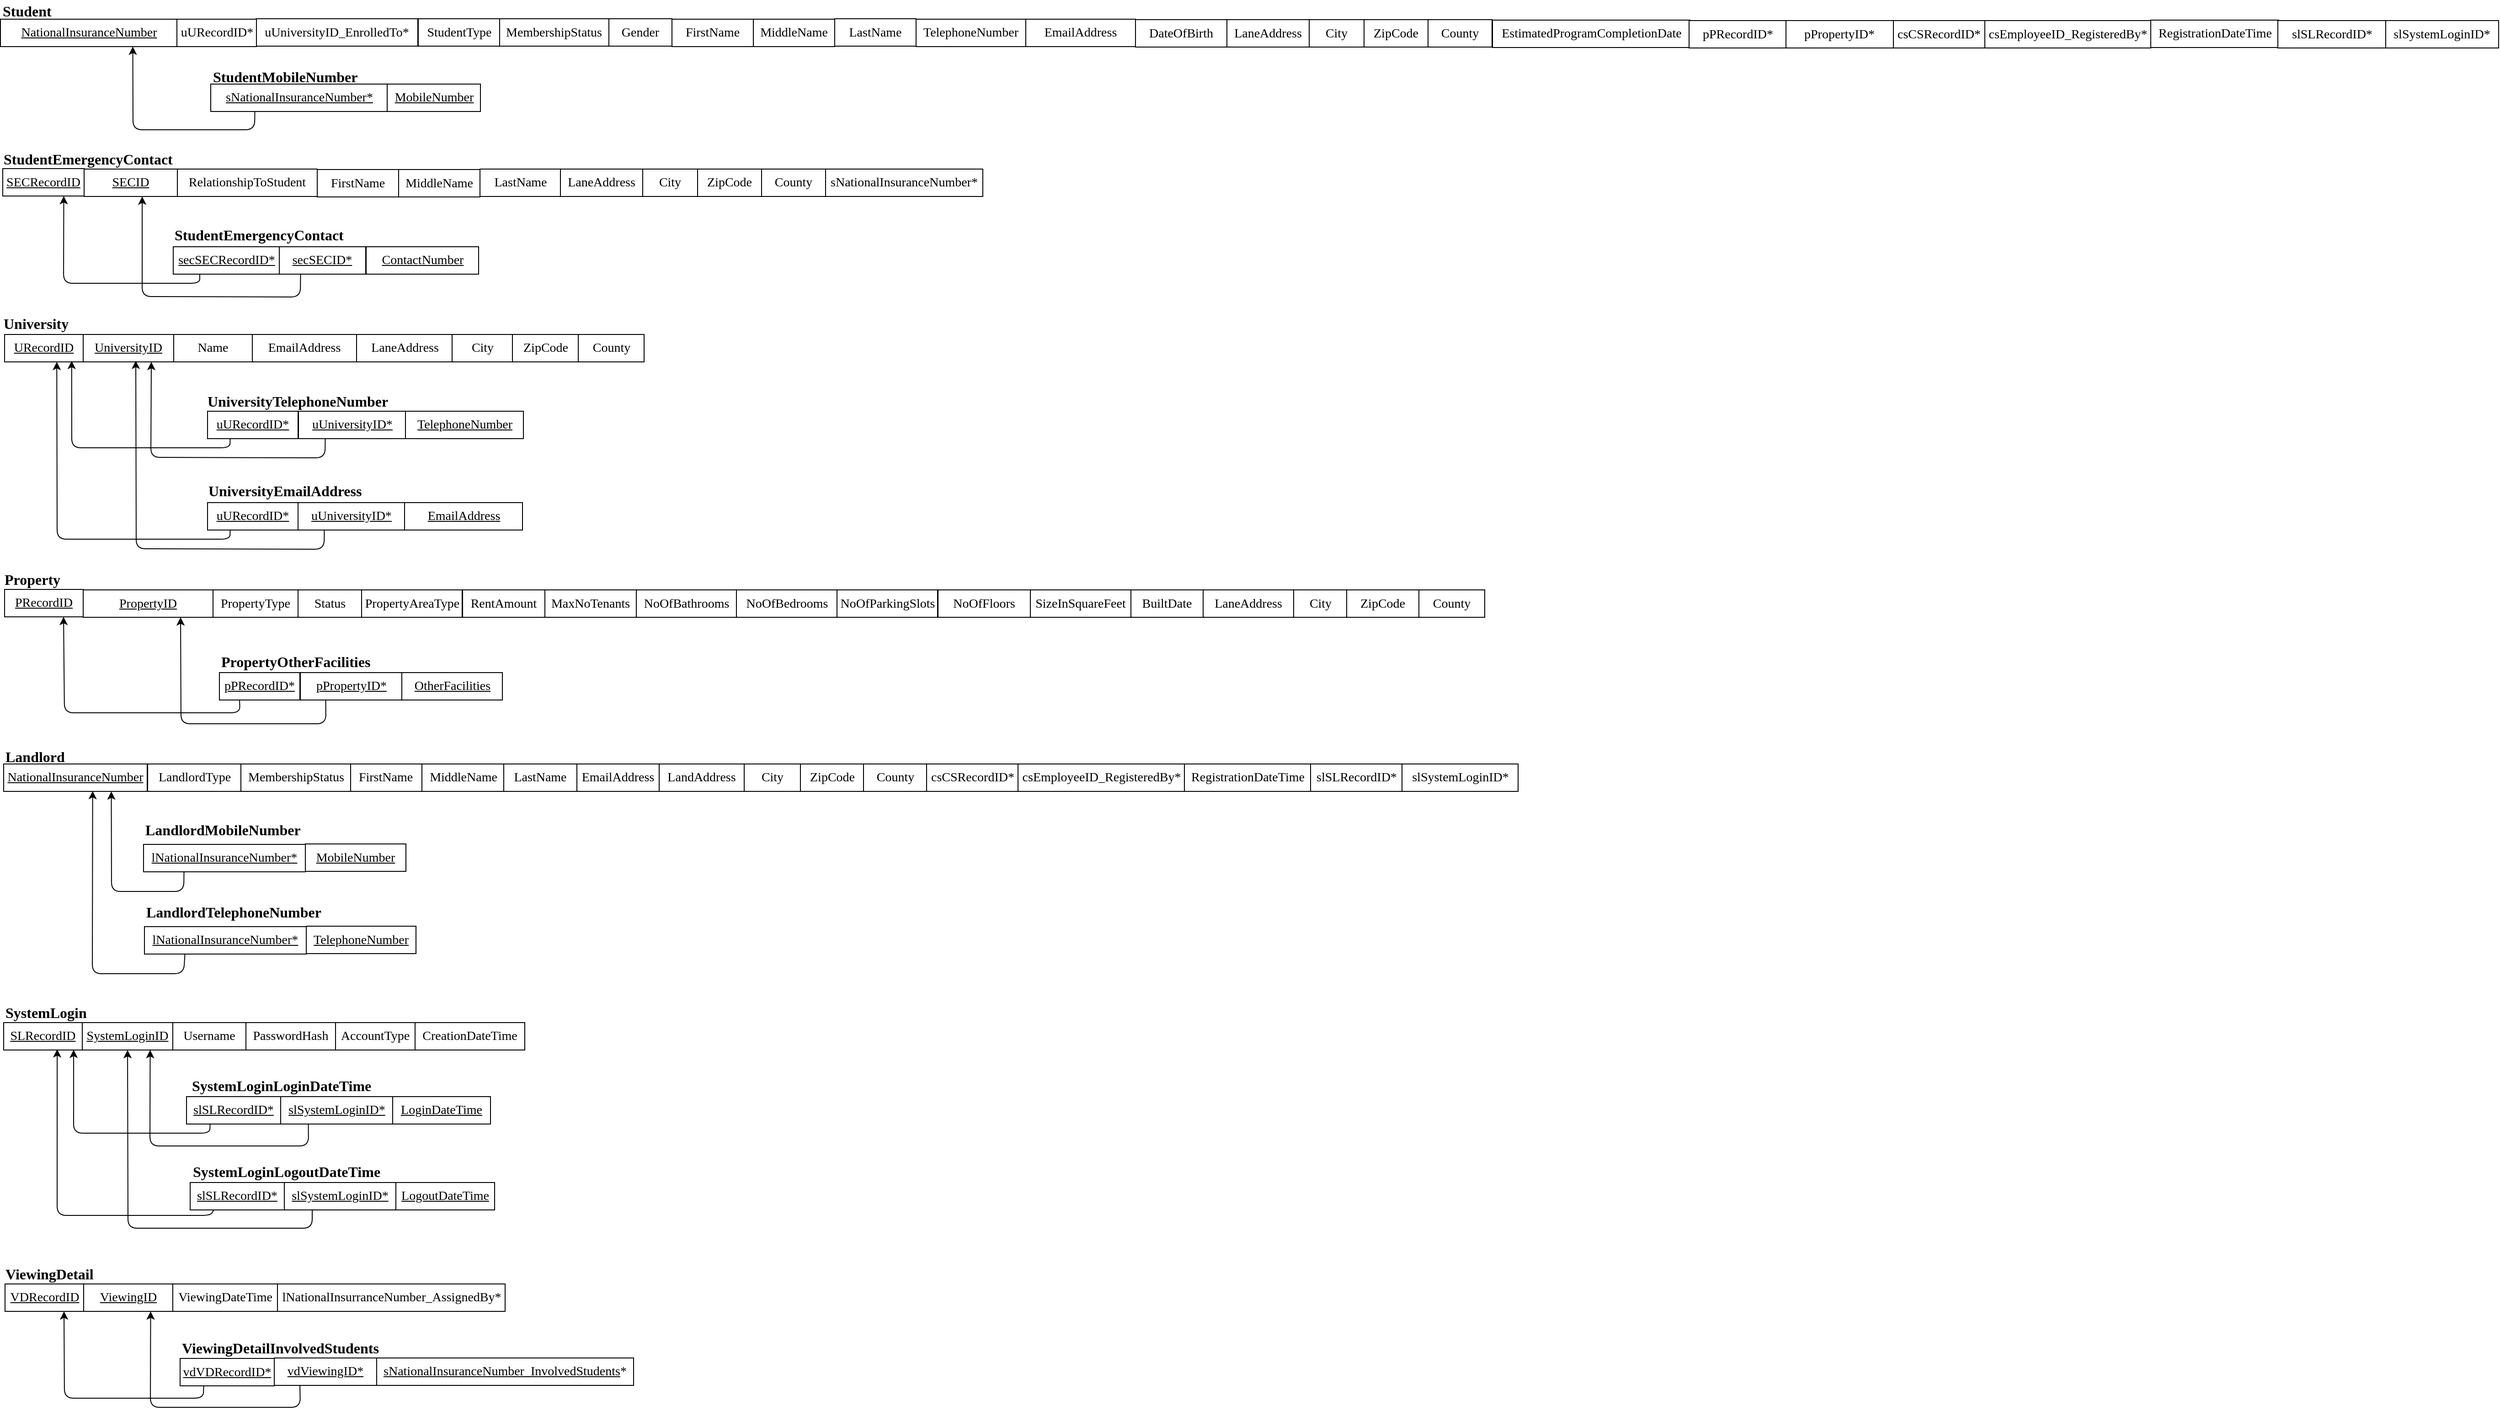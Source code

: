 <mxfile version="12.2.2" type="device" pages="1"><diagram id="bx-ZTYG9bVRK6xC262lA" name="Page-1"><mxGraphModel dx="1223" dy="2309" grid="1" gridSize="10" guides="1" tooltips="1" connect="1" arrows="1" fold="1" page="1" pageScale="1" pageWidth="2800" pageHeight="1600" math="0" shadow="0"><root><mxCell id="0"/><mxCell id="1" parent="0"/><mxCell id="ftZmQ4Zz91NYDN06urUf-1" value="&lt;font style=&quot;font-size: 16px&quot; face=&quot;Times New Roman&quot;&gt;Student&lt;/font&gt;" style="text;html=1;resizable=0;points=[];autosize=1;align=left;verticalAlign=top;spacingTop=-4;fontSize=16;fontStyle=1" parent="1" vertex="1"><mxGeometry x="2831.5" y="28" width="60" height="20" as="geometry"/></mxCell><mxCell id="ftZmQ4Zz91NYDN06urUf-2" value="&lt;u&gt;NationalInsuranceNumber&lt;/u&gt;" style="rounded=0;whiteSpace=wrap;html=1;fontSize=14;fontFamily=Times New Roman;" parent="1" vertex="1"><mxGeometry x="2831.5" y="49" width="193" height="30" as="geometry"/></mxCell><mxCell id="ftZmQ4Zz91NYDN06urUf-3" value="FirstName" style="rounded=0;whiteSpace=wrap;html=1;fontSize=14;fontFamily=Times New Roman;" parent="1" vertex="1"><mxGeometry x="3566" y="49" width="89" height="30" as="geometry"/></mxCell><mxCell id="ftZmQ4Zz91NYDN06urUf-4" value="MiddleName" style="rounded=0;whiteSpace=wrap;html=1;fontSize=14;fontFamily=Times New Roman;" parent="1" vertex="1"><mxGeometry x="3655" y="49" width="89" height="30" as="geometry"/></mxCell><mxCell id="ftZmQ4Zz91NYDN06urUf-5" value="LastName" style="rounded=0;whiteSpace=wrap;html=1;fontSize=14;fontFamily=Times New Roman;" parent="1" vertex="1"><mxGeometry x="3744" y="48.5" width="89" height="30" as="geometry"/></mxCell><mxCell id="ftZmQ4Zz91NYDN06urUf-7" value="TelephoneNumber" style="rounded=0;whiteSpace=wrap;html=1;fontSize=14;fontFamily=Times New Roman;" parent="1" vertex="1"><mxGeometry x="3833" y="49" width="120" height="30" as="geometry"/></mxCell><mxCell id="ftZmQ4Zz91NYDN06urUf-8" value="DateOfBirth" style="rounded=0;whiteSpace=wrap;html=1;fontSize=14;fontFamily=Times New Roman;" parent="1" vertex="1"><mxGeometry x="4073" y="49.5" width="100" height="30" as="geometry"/></mxCell><mxCell id="ftZmQ4Zz91NYDN06urUf-9" value="EstimatedProgramCompletionDate" style="rounded=0;whiteSpace=wrap;html=1;fontSize=14;fontFamily=Times New Roman;" parent="1" vertex="1"><mxGeometry x="4463.5" y="50" width="216" height="30" as="geometry"/></mxCell><mxCell id="ftZmQ4Zz91NYDN06urUf-10" value="LaneAddress" style="rounded=0;whiteSpace=wrap;html=1;fontSize=14;fontFamily=Times New Roman;" parent="1" vertex="1"><mxGeometry x="4173" y="49.5" width="90" height="30" as="geometry"/></mxCell><mxCell id="ftZmQ4Zz91NYDN06urUf-11" value="City" style="rounded=0;whiteSpace=wrap;html=1;fontSize=14;fontFamily=Times New Roman;" parent="1" vertex="1"><mxGeometry x="4263" y="49.5" width="60" height="30" as="geometry"/></mxCell><mxCell id="ftZmQ4Zz91NYDN06urUf-12" value="ZipCode" style="rounded=0;whiteSpace=wrap;html=1;fontSize=14;fontFamily=Times New Roman;" parent="1" vertex="1"><mxGeometry x="4323" y="49.5" width="70" height="30" as="geometry"/></mxCell><mxCell id="ftZmQ4Zz91NYDN06urUf-13" value="County" style="rounded=0;whiteSpace=wrap;html=1;fontSize=14;fontFamily=Times New Roman;" parent="1" vertex="1"><mxGeometry x="4393" y="49.5" width="70" height="30" as="geometry"/></mxCell><mxCell id="ftZmQ4Zz91NYDN06urUf-14" value="MembershipStatus" style="rounded=0;whiteSpace=wrap;html=1;fontSize=14;fontFamily=Times New Roman;" parent="1" vertex="1"><mxGeometry x="3377" y="48.5" width="120" height="30" as="geometry"/></mxCell><mxCell id="ftZmQ4Zz91NYDN06urUf-18" value="uUniversityID_EnrolledTo*" style="rounded=0;whiteSpace=wrap;html=1;fontSize=14;fontFamily=Times New Roman;" parent="1" vertex="1"><mxGeometry x="3111" y="48.5" width="177" height="30" as="geometry"/></mxCell><mxCell id="ftZmQ4Zz91NYDN06urUf-19" value="csEmployeeID_RegisteredBy*" style="rounded=0;whiteSpace=wrap;html=1;fontSize=14;fontFamily=Times New Roman;" parent="1" vertex="1"><mxGeometry x="5001.5" y="50.5" width="182" height="30" as="geometry"/></mxCell><mxCell id="ftZmQ4Zz91NYDN06urUf-20" value="RegistrationDateTime" style="rounded=0;whiteSpace=wrap;html=1;fontSize=14;fontFamily=Times New Roman;" parent="1" vertex="1"><mxGeometry x="5183.5" y="50" width="140" height="30" as="geometry"/></mxCell><mxCell id="ftZmQ4Zz91NYDN06urUf-21" value="slSystemLoginID*" style="rounded=0;whiteSpace=wrap;html=1;fontSize=14;fontFamily=Times New Roman;" parent="1" vertex="1"><mxGeometry x="5440" y="50.5" width="124" height="30" as="geometry"/></mxCell><mxCell id="ftZmQ4Zz91NYDN06urUf-22" value="StudentType" style="rounded=0;whiteSpace=wrap;html=1;fontSize=14;fontFamily=Times New Roman;" parent="1" vertex="1"><mxGeometry x="3288.5" y="48.5" width="89" height="30" as="geometry"/></mxCell><mxCell id="ftZmQ4Zz91NYDN06urUf-23" value="Gender" style="rounded=0;whiteSpace=wrap;html=1;fontSize=14;fontFamily=Times New Roman;" parent="1" vertex="1"><mxGeometry x="3497" y="48.5" width="69" height="30" as="geometry"/></mxCell><mxCell id="ftZmQ4Zz91NYDN06urUf-24" value="&lt;font style=&quot;font-size: 16px&quot; face=&quot;Times New Roman&quot;&gt;StudentMobileNumber&lt;/font&gt;" style="text;html=1;resizable=0;points=[];autosize=1;align=left;verticalAlign=top;spacingTop=-4;fontSize=16;fontStyle=1" parent="1" vertex="1"><mxGeometry x="3061.5" y="100" width="160" height="20" as="geometry"/></mxCell><mxCell id="ftZmQ4Zz91NYDN06urUf-25" value="&lt;u&gt;sNationalInsuranceNumber*&lt;/u&gt;" style="rounded=0;whiteSpace=wrap;html=1;fontSize=14;fontFamily=Times New Roman;" parent="1" vertex="1"><mxGeometry x="3061.5" y="120" width="193" height="30" as="geometry"/></mxCell><mxCell id="ftZmQ4Zz91NYDN06urUf-26" value="&lt;u&gt;MobileNumber&lt;/u&gt;" style="rounded=0;whiteSpace=wrap;html=1;fontSize=14;fontFamily=Times New Roman;" parent="1" vertex="1"><mxGeometry x="3254.5" y="120" width="102" height="30" as="geometry"/></mxCell><mxCell id="8tnzZ6iEuZ-7llTcJJZj-1" value="" style="endArrow=classic;html=1;entryX=0.75;entryY=1;entryDx=0;entryDy=0;exitX=0.25;exitY=1;exitDx=0;exitDy=0;" parent="1" source="ftZmQ4Zz91NYDN06urUf-25" target="ftZmQ4Zz91NYDN06urUf-2" edge="1"><mxGeometry width="50" height="50" relative="1" as="geometry"><mxPoint x="2871.5" y="168" as="sourcePoint"/><mxPoint x="2921.5" y="118" as="targetPoint"/><Array as="points"><mxPoint x="3109.5" y="170"/><mxPoint x="2976.5" y="170"/></Array></mxGeometry></mxCell><mxCell id="8tnzZ6iEuZ-7llTcJJZj-2" value="&lt;u&gt;UniversityID&lt;/u&gt;" style="rounded=0;whiteSpace=wrap;html=1;fontSize=14;fontFamily=Times New Roman;" parent="1" vertex="1"><mxGeometry x="2922" y="394" width="99" height="30" as="geometry"/></mxCell><mxCell id="8tnzZ6iEuZ-7llTcJJZj-3" value="&lt;font style=&quot;font-size: 16px&quot; face=&quot;Times New Roman&quot;&gt;University&lt;/font&gt;" style="text;html=1;resizable=0;points=[];autosize=1;align=left;verticalAlign=top;spacingTop=-4;fontSize=16;fontStyle=1" parent="1" vertex="1"><mxGeometry x="2833" y="370" width="80" height="20" as="geometry"/></mxCell><mxCell id="8tnzZ6iEuZ-7llTcJJZj-4" value="Name" style="rounded=0;whiteSpace=wrap;html=1;fontSize=14;fontFamily=Times New Roman;" parent="1" vertex="1"><mxGeometry x="3021" y="394" width="86" height="30" as="geometry"/></mxCell><mxCell id="8tnzZ6iEuZ-7llTcJJZj-6" value="EmailAddress" style="rounded=0;whiteSpace=wrap;html=1;fontSize=14;fontFamily=Times New Roman;" parent="1" vertex="1"><mxGeometry x="3107" y="394" width="114" height="30" as="geometry"/></mxCell><mxCell id="8tnzZ6iEuZ-7llTcJJZj-7" value="LaneAddress" style="rounded=0;whiteSpace=wrap;html=1;fontSize=14;fontFamily=Times New Roman;" parent="1" vertex="1"><mxGeometry x="3221" y="394" width="106" height="30" as="geometry"/></mxCell><mxCell id="8tnzZ6iEuZ-7llTcJJZj-8" value="City" style="rounded=0;whiteSpace=wrap;html=1;fontSize=14;fontFamily=Times New Roman;" parent="1" vertex="1"><mxGeometry x="3325.5" y="394" width="66" height="30" as="geometry"/></mxCell><mxCell id="8tnzZ6iEuZ-7llTcJJZj-9" value="ZipCode" style="rounded=0;whiteSpace=wrap;html=1;fontSize=14;fontFamily=Times New Roman;" parent="1" vertex="1"><mxGeometry x="3391.5" y="394" width="72" height="30" as="geometry"/></mxCell><mxCell id="8tnzZ6iEuZ-7llTcJJZj-10" value="County" style="rounded=0;whiteSpace=wrap;html=1;fontSize=14;fontFamily=Times New Roman;" parent="1" vertex="1"><mxGeometry x="3463.5" y="394" width="72" height="30" as="geometry"/></mxCell><mxCell id="8tnzZ6iEuZ-7llTcJJZj-11" value="&lt;font style=&quot;font-size: 16px&quot; face=&quot;Times New Roman&quot;&gt;UniversityTelephoneNumber&lt;/font&gt;" style="text;html=1;resizable=0;points=[];autosize=1;align=left;verticalAlign=top;spacingTop=-4;fontSize=16;fontStyle=1" parent="1" vertex="1"><mxGeometry x="3055.5" y="454.5" width="200" height="20" as="geometry"/></mxCell><mxCell id="8tnzZ6iEuZ-7llTcJJZj-12" value="&lt;u&gt;uUniversityID*&lt;/u&gt;" style="rounded=0;whiteSpace=wrap;html=1;fontSize=14;fontFamily=Times New Roman;" parent="1" vertex="1"><mxGeometry x="3157.5" y="478" width="117" height="30" as="geometry"/></mxCell><mxCell id="8tnzZ6iEuZ-7llTcJJZj-13" value="&lt;u&gt;TelephoneNumber&lt;/u&gt;" style="rounded=0;whiteSpace=wrap;html=1;fontSize=14;fontFamily=Times New Roman;" parent="1" vertex="1"><mxGeometry x="3274.5" y="478" width="129" height="30" as="geometry"/></mxCell><mxCell id="8tnzZ6iEuZ-7llTcJJZj-14" value="&lt;font style=&quot;font-size: 16px&quot; face=&quot;Times New Roman&quot;&gt;UniversityEmailAddress&lt;/font&gt;" style="text;html=1;resizable=0;points=[];autosize=1;align=left;verticalAlign=top;spacingTop=-4;fontSize=16;fontStyle=1" parent="1" vertex="1"><mxGeometry x="3056.5" y="553" width="170" height="20" as="geometry"/></mxCell><mxCell id="8tnzZ6iEuZ-7llTcJJZj-15" value="&lt;u&gt;uUniversityID*&lt;/u&gt;" style="rounded=0;whiteSpace=wrap;html=1;fontSize=14;fontFamily=Times New Roman;" parent="1" vertex="1"><mxGeometry x="3156.5" y="578" width="117" height="30" as="geometry"/></mxCell><mxCell id="8tnzZ6iEuZ-7llTcJJZj-16" value="&lt;u&gt;EmailAddress&lt;/u&gt;" style="rounded=0;whiteSpace=wrap;html=1;fontSize=14;fontFamily=Times New Roman;" parent="1" vertex="1"><mxGeometry x="3273.5" y="578" width="129" height="30" as="geometry"/></mxCell><mxCell id="8tnzZ6iEuZ-7llTcJJZj-17" value="" style="endArrow=classic;html=1;exitX=0.25;exitY=1;exitDx=0;exitDy=0;" parent="1" source="8tnzZ6iEuZ-7llTcJJZj-12" edge="1"><mxGeometry width="50" height="50" relative="1" as="geometry"><mxPoint x="2885.5" y="511" as="sourcePoint"/><mxPoint x="2996.5" y="424" as="targetPoint"/><Array as="points"><mxPoint x="3186.5" y="529"/><mxPoint x="2996" y="528.5"/></Array></mxGeometry></mxCell><mxCell id="8tnzZ6iEuZ-7llTcJJZj-18" value="" style="endArrow=classic;html=1;entryX=0.581;entryY=0.958;entryDx=0;entryDy=0;entryPerimeter=0;exitX=0.25;exitY=1;exitDx=0;exitDy=0;" parent="1" source="8tnzZ6iEuZ-7llTcJJZj-15" target="8tnzZ6iEuZ-7llTcJJZj-2" edge="1"><mxGeometry width="50" height="50" relative="1" as="geometry"><mxPoint x="2855.5" y="511" as="sourcePoint"/><mxPoint x="2905.5" y="461" as="targetPoint"/><Array as="points"><mxPoint x="3185.5" y="629"/><mxPoint x="2980" y="628.5"/></Array></mxGeometry></mxCell><mxCell id="8tnzZ6iEuZ-7llTcJJZj-19" value="&lt;font style=&quot;font-size: 16px&quot; face=&quot;Times New Roman&quot;&gt;Property&lt;/font&gt;" style="text;html=1;resizable=0;points=[];autosize=1;align=left;verticalAlign=top;spacingTop=-4;fontSize=16;fontStyle=1" parent="1" vertex="1"><mxGeometry x="2834" y="650" width="70" height="20" as="geometry"/></mxCell><mxCell id="8tnzZ6iEuZ-7llTcJJZj-20" value="&lt;u&gt;PropertyID&lt;/u&gt;" style="rounded=0;whiteSpace=wrap;html=1;fontSize=14;fontFamily=Times New Roman;" parent="1" vertex="1"><mxGeometry x="2922" y="673.5" width="142" height="30" as="geometry"/></mxCell><mxCell id="8tnzZ6iEuZ-7llTcJJZj-21" value="Status" style="rounded=0;whiteSpace=wrap;html=1;fontSize=14;fontFamily=Times New Roman;" parent="1" vertex="1"><mxGeometry x="3157" y="673.5" width="70" height="30" as="geometry"/></mxCell><mxCell id="8tnzZ6iEuZ-7llTcJJZj-22" value="RentAmount" style="rounded=0;whiteSpace=wrap;html=1;fontSize=14;fontFamily=Times New Roman;" parent="1" vertex="1"><mxGeometry x="3337" y="673.5" width="90" height="30" as="geometry"/></mxCell><mxCell id="8tnzZ6iEuZ-7llTcJJZj-23" value="MaxNoTenants" style="rounded=0;whiteSpace=wrap;html=1;fontSize=14;fontFamily=Times New Roman;" parent="1" vertex="1"><mxGeometry x="3427" y="673.5" width="100" height="30" as="geometry"/></mxCell><mxCell id="8tnzZ6iEuZ-7llTcJJZj-24" value="NoOfBathrooms" style="rounded=0;whiteSpace=wrap;html=1;fontSize=14;fontFamily=Times New Roman;" parent="1" vertex="1"><mxGeometry x="3527" y="673.5" width="110" height="30" as="geometry"/></mxCell><mxCell id="8tnzZ6iEuZ-7llTcJJZj-25" value="NoOfBedrooms" style="rounded=0;whiteSpace=wrap;html=1;fontSize=14;fontFamily=Times New Roman;" parent="1" vertex="1"><mxGeometry x="3636.5" y="673.5" width="110" height="30" as="geometry"/></mxCell><mxCell id="8tnzZ6iEuZ-7llTcJJZj-26" value="PropertyAreaType" style="rounded=0;whiteSpace=wrap;html=1;fontSize=14;fontFamily=Times New Roman;" parent="1" vertex="1"><mxGeometry x="3226.5" y="673.5" width="110" height="30" as="geometry"/></mxCell><mxCell id="8tnzZ6iEuZ-7llTcJJZj-27" value="NoOfParkingSlots" style="rounded=0;whiteSpace=wrap;html=1;fontSize=14;fontFamily=Times New Roman;" parent="1" vertex="1"><mxGeometry x="3746.5" y="673.5" width="110" height="30" as="geometry"/></mxCell><mxCell id="8tnzZ6iEuZ-7llTcJJZj-28" value="NoOfFloors" style="rounded=0;whiteSpace=wrap;html=1;fontSize=14;fontFamily=Times New Roman;" parent="1" vertex="1"><mxGeometry x="3857" y="673.5" width="101" height="30" as="geometry"/></mxCell><mxCell id="8tnzZ6iEuZ-7llTcJJZj-29" value="SizeInSquareFeet" style="rounded=0;whiteSpace=wrap;html=1;fontSize=14;fontFamily=Times New Roman;" parent="1" vertex="1"><mxGeometry x="3958" y="673.5" width="110" height="30" as="geometry"/></mxCell><mxCell id="8tnzZ6iEuZ-7llTcJJZj-30" value="LaneAddress" style="rounded=0;whiteSpace=wrap;html=1;fontSize=14;fontFamily=Times New Roman;" parent="1" vertex="1"><mxGeometry x="4147" y="673.5" width="99" height="30" as="geometry"/></mxCell><mxCell id="8tnzZ6iEuZ-7llTcJJZj-31" value="City" style="rounded=0;whiteSpace=wrap;html=1;fontSize=14;fontFamily=Times New Roman;" parent="1" vertex="1"><mxGeometry x="4246" y="673.5" width="59" height="30" as="geometry"/></mxCell><mxCell id="8tnzZ6iEuZ-7llTcJJZj-32" value="ZipCode" style="rounded=0;whiteSpace=wrap;html=1;fontSize=14;fontFamily=Times New Roman;" parent="1" vertex="1"><mxGeometry x="4304" y="673.5" width="79" height="30" as="geometry"/></mxCell><mxCell id="8tnzZ6iEuZ-7llTcJJZj-33" value="County" style="rounded=0;whiteSpace=wrap;html=1;fontSize=14;fontFamily=Times New Roman;" parent="1" vertex="1"><mxGeometry x="4383" y="673.5" width="72" height="30" as="geometry"/></mxCell><mxCell id="8tnzZ6iEuZ-7llTcJJZj-34" value="PropertyType" style="rounded=0;whiteSpace=wrap;html=1;fontSize=14;fontFamily=Times New Roman;" parent="1" vertex="1"><mxGeometry x="3064" y="673.5" width="93" height="30" as="geometry"/></mxCell><mxCell id="8tnzZ6iEuZ-7llTcJJZj-36" value="BuiltDate" style="rounded=0;whiteSpace=wrap;html=1;fontSize=14;fontFamily=Times New Roman;" parent="1" vertex="1"><mxGeometry x="4068" y="673.5" width="79" height="30" as="geometry"/></mxCell><mxCell id="8tnzZ6iEuZ-7llTcJJZj-37" value="&lt;font style=&quot;font-size: 16px&quot; face=&quot;Times New Roman&quot;&gt;PropertyOtherFacilities&lt;/font&gt;" style="text;html=1;resizable=0;points=[];autosize=1;align=left;verticalAlign=top;spacingTop=-4;fontSize=16;fontStyle=1" parent="1" vertex="1"><mxGeometry x="3071" y="740" width="170" height="20" as="geometry"/></mxCell><mxCell id="8tnzZ6iEuZ-7llTcJJZj-38" value="&lt;u&gt;pPropertyID*&lt;/u&gt;" style="rounded=0;whiteSpace=wrap;html=1;fontSize=14;fontFamily=Times New Roman;" parent="1" vertex="1"><mxGeometry x="3159.5" y="764" width="111" height="30" as="geometry"/></mxCell><mxCell id="8tnzZ6iEuZ-7llTcJJZj-39" value="&lt;u&gt;OtherFacilities&lt;/u&gt;" style="rounded=0;whiteSpace=wrap;html=1;fontSize=14;fontFamily=Times New Roman;" parent="1" vertex="1"><mxGeometry x="3270.5" y="764" width="110" height="30" as="geometry"/></mxCell><mxCell id="8tnzZ6iEuZ-7llTcJJZj-40" value="" style="endArrow=classic;html=1;entryX=0.75;entryY=1;entryDx=0;entryDy=0;exitX=0.25;exitY=1;exitDx=0;exitDy=0;" parent="1" source="8tnzZ6iEuZ-7llTcJJZj-38" target="8tnzZ6iEuZ-7llTcJJZj-20" edge="1"><mxGeometry width="50" height="50" relative="1" as="geometry"><mxPoint x="3002" y="820" as="sourcePoint"/><mxPoint x="3052" y="770" as="targetPoint"/><Array as="points"><mxPoint x="3187.5" y="820"/><mxPoint x="3029" y="820"/></Array></mxGeometry></mxCell><mxCell id="8tnzZ6iEuZ-7llTcJJZj-41" value="&lt;font face=&quot;Times New Roman&quot;&gt;Landlord&lt;/font&gt;" style="text;html=1;resizable=0;points=[];autosize=1;align=left;verticalAlign=top;spacingTop=-4;fontSize=16;fontStyle=1" parent="1" vertex="1"><mxGeometry x="2835" y="844" width="70" height="20" as="geometry"/></mxCell><mxCell id="8tnzZ6iEuZ-7llTcJJZj-42" value="&lt;span&gt;NationalInsuranceNumber&lt;/span&gt;" style="rounded=0;whiteSpace=wrap;html=1;fontSize=14;fontFamily=Times New Roman;fontStyle=4" parent="1" vertex="1"><mxGeometry x="2835" y="864" width="157" height="30" as="geometry"/></mxCell><mxCell id="8tnzZ6iEuZ-7llTcJJZj-43" value="FirstName" style="rounded=0;whiteSpace=wrap;html=1;fontSize=14;fontFamily=Times New Roman;" parent="1" vertex="1"><mxGeometry x="3212.5" y="864" width="80" height="30" as="geometry"/></mxCell><mxCell id="8tnzZ6iEuZ-7llTcJJZj-44" value="MiddleName" style="rounded=0;whiteSpace=wrap;html=1;fontSize=14;fontFamily=Times New Roman;" parent="1" vertex="1"><mxGeometry x="3292.5" y="864" width="90" height="30" as="geometry"/></mxCell><mxCell id="8tnzZ6iEuZ-7llTcJJZj-45" value="LastName" style="rounded=0;whiteSpace=wrap;html=1;fontSize=14;fontFamily=Times New Roman;" parent="1" vertex="1"><mxGeometry x="3382" y="864" width="80" height="30" as="geometry"/></mxCell><mxCell id="8tnzZ6iEuZ-7llTcJJZj-46" value="EmailAddress" style="rounded=0;whiteSpace=wrap;html=1;fontSize=14;fontFamily=Times New Roman;" parent="1" vertex="1"><mxGeometry x="3462" y="864" width="90" height="30" as="geometry"/></mxCell><mxCell id="8tnzZ6iEuZ-7llTcJJZj-49" value="MembershipStatus" style="rounded=0;whiteSpace=wrap;html=1;fontSize=14;fontFamily=Times New Roman;" parent="1" vertex="1"><mxGeometry x="3094.5" y="864" width="120" height="30" as="geometry"/></mxCell><mxCell id="8tnzZ6iEuZ-7llTcJJZj-50" value="LandAddress" style="rounded=0;whiteSpace=wrap;html=1;fontSize=14;fontFamily=Times New Roman;" parent="1" vertex="1"><mxGeometry x="3552" y="864" width="93" height="30" as="geometry"/></mxCell><mxCell id="8tnzZ6iEuZ-7llTcJJZj-51" value="City" style="rounded=0;whiteSpace=wrap;html=1;fontSize=14;fontFamily=Times New Roman;" parent="1" vertex="1"><mxGeometry x="3645" y="864" width="62" height="30" as="geometry"/></mxCell><mxCell id="8tnzZ6iEuZ-7llTcJJZj-52" value="ZipCode" style="rounded=0;whiteSpace=wrap;html=1;fontSize=14;fontFamily=Times New Roman;" parent="1" vertex="1"><mxGeometry x="3706.5" y="864" width="69" height="30" as="geometry"/></mxCell><mxCell id="8tnzZ6iEuZ-7llTcJJZj-53" value="County" style="rounded=0;whiteSpace=wrap;html=1;fontSize=14;fontFamily=Times New Roman;" parent="1" vertex="1"><mxGeometry x="3775.5" y="864" width="69" height="30" as="geometry"/></mxCell><mxCell id="8tnzZ6iEuZ-7llTcJJZj-54" value="csEmployeeID_RegisteredBy*" style="rounded=0;whiteSpace=wrap;html=1;fontSize=14;fontFamily=Times New Roman;" parent="1" vertex="1"><mxGeometry x="3944.5" y="864" width="182" height="30" as="geometry"/></mxCell><mxCell id="8tnzZ6iEuZ-7llTcJJZj-55" value="RegistrationDateTime" style="rounded=0;whiteSpace=wrap;html=1;fontSize=14;fontFamily=Times New Roman;" parent="1" vertex="1"><mxGeometry x="4126.5" y="864" width="138" height="30" as="geometry"/></mxCell><mxCell id="8tnzZ6iEuZ-7llTcJJZj-56" value="LandlordType" style="rounded=0;whiteSpace=wrap;html=1;fontSize=14;fontFamily=Times New Roman;" parent="1" vertex="1"><mxGeometry x="2992.5" y="864" width="102" height="30" as="geometry"/></mxCell><mxCell id="8tnzZ6iEuZ-7llTcJJZj-57" value="slSystemLoginID*" style="rounded=0;whiteSpace=wrap;html=1;fontSize=14;fontFamily=Times New Roman;" parent="1" vertex="1"><mxGeometry x="4364.5" y="864" width="127" height="30" as="geometry"/></mxCell><mxCell id="8tnzZ6iEuZ-7llTcJJZj-58" value="&lt;font style=&quot;font-size: 16px&quot; face=&quot;Times New Roman&quot;&gt;LandlordMobileNumber&lt;/font&gt;" style="text;html=1;resizable=0;points=[];autosize=1;align=left;verticalAlign=top;spacingTop=-4;fontSize=16;fontStyle=1" parent="1" vertex="1"><mxGeometry x="2988" y="923.5" width="170" height="20" as="geometry"/></mxCell><mxCell id="8tnzZ6iEuZ-7llTcJJZj-59" value="&lt;u&gt;lNationalInsuranceNumber*&lt;/u&gt;" style="rounded=0;whiteSpace=wrap;html=1;fontSize=14;fontFamily=Times New Roman;" parent="1" vertex="1"><mxGeometry x="2988" y="952" width="177" height="30" as="geometry"/></mxCell><mxCell id="8tnzZ6iEuZ-7llTcJJZj-60" value="&lt;u&gt;MobileNumber&lt;/u&gt;" style="rounded=0;whiteSpace=wrap;html=1;fontSize=14;fontFamily=Times New Roman;" parent="1" vertex="1"><mxGeometry x="3165" y="951.5" width="110" height="30" as="geometry"/></mxCell><mxCell id="8tnzZ6iEuZ-7llTcJJZj-61" value="&lt;font style=&quot;font-size: 16px&quot; face=&quot;Times New Roman&quot;&gt;LandlordTelephoneNumber&lt;/font&gt;" style="text;html=1;resizable=0;points=[];autosize=1;align=left;verticalAlign=top;spacingTop=-4;fontSize=16;fontStyle=1" parent="1" vertex="1"><mxGeometry x="2989" y="1013.5" width="190" height="20" as="geometry"/></mxCell><mxCell id="8tnzZ6iEuZ-7llTcJJZj-62" value="&lt;u&gt;lNationalInsuranceNumber*&lt;/u&gt;" style="rounded=0;whiteSpace=wrap;html=1;fontSize=14;fontFamily=Times New Roman;" parent="1" vertex="1"><mxGeometry x="2989" y="1042" width="177" height="30" as="geometry"/></mxCell><mxCell id="8tnzZ6iEuZ-7llTcJJZj-63" value="&lt;u&gt;TelephoneNumber&lt;/u&gt;" style="rounded=0;whiteSpace=wrap;html=1;fontSize=14;fontFamily=Times New Roman;" parent="1" vertex="1"><mxGeometry x="3166" y="1041.5" width="120" height="30" as="geometry"/></mxCell><mxCell id="8tnzZ6iEuZ-7llTcJJZj-64" value="" style="endArrow=classic;html=1;entryX=0.75;entryY=1;entryDx=0;entryDy=0;exitX=0.25;exitY=1;exitDx=0;exitDy=0;" parent="1" source="8tnzZ6iEuZ-7llTcJJZj-59" target="8tnzZ6iEuZ-7llTcJJZj-42" edge="1"><mxGeometry width="50" height="50" relative="1" as="geometry"><mxPoint x="2915" y="1039" as="sourcePoint"/><mxPoint x="2965" y="989" as="targetPoint"/><Array as="points"><mxPoint x="3032" y="1003.5"/><mxPoint x="2953" y="1003.5"/></Array></mxGeometry></mxCell><mxCell id="8tnzZ6iEuZ-7llTcJJZj-65" value="" style="endArrow=classic;html=1;entryX=0.62;entryY=0.986;entryDx=0;entryDy=0;entryPerimeter=0;exitX=0.25;exitY=1;exitDx=0;exitDy=0;" parent="1" source="8tnzZ6iEuZ-7llTcJJZj-62" target="8tnzZ6iEuZ-7llTcJJZj-42" edge="1"><mxGeometry width="50" height="50" relative="1" as="geometry"><mxPoint x="2905" y="1009" as="sourcePoint"/><mxPoint x="2955" y="959" as="targetPoint"/><Array as="points"><mxPoint x="3032" y="1093.5"/><mxPoint x="2932" y="1093.5"/></Array></mxGeometry></mxCell><mxCell id="8tnzZ6iEuZ-7llTcJJZj-66" value="&lt;u&gt;SystemLoginID&lt;/u&gt;" style="rounded=0;whiteSpace=wrap;html=1;fontSize=14;fontFamily=Times New Roman;" parent="1" vertex="1"><mxGeometry x="2921" y="1147" width="99" height="30" as="geometry"/></mxCell><mxCell id="8tnzZ6iEuZ-7llTcJJZj-67" value="&lt;font face=&quot;Times New Roman&quot;&gt;SystemLogin&lt;/font&gt;" style="text;html=1;resizable=0;points=[];autosize=1;align=left;verticalAlign=top;spacingTop=-4;fontSize=16;fontStyle=1" parent="1" vertex="1"><mxGeometry x="2835" y="1124" width="100" height="20" as="geometry"/></mxCell><mxCell id="8tnzZ6iEuZ-7llTcJJZj-68" value="Username" style="rounded=0;whiteSpace=wrap;html=1;fontSize=14;fontFamily=Times New Roman;" parent="1" vertex="1"><mxGeometry x="3020" y="1147" width="80" height="30" as="geometry"/></mxCell><mxCell id="8tnzZ6iEuZ-7llTcJJZj-69" value="PasswordHash" style="rounded=0;whiteSpace=wrap;html=1;fontSize=14;fontFamily=Times New Roman;" parent="1" vertex="1"><mxGeometry x="3100" y="1147" width="98" height="30" as="geometry"/></mxCell><mxCell id="8tnzZ6iEuZ-7llTcJJZj-70" value="&lt;u&gt;LoginDateTime&lt;/u&gt;" style="rounded=0;whiteSpace=wrap;html=1;fontSize=14;fontFamily=Times New Roman;" parent="1" vertex="1"><mxGeometry x="3259.5" y="1228" width="108" height="30" as="geometry"/></mxCell><mxCell id="8tnzZ6iEuZ-7llTcJJZj-71" value="AccountType" style="rounded=0;whiteSpace=wrap;html=1;fontSize=14;fontFamily=Times New Roman;" parent="1" vertex="1"><mxGeometry x="3198" y="1147" width="87" height="30" as="geometry"/></mxCell><mxCell id="8tnzZ6iEuZ-7llTcJJZj-72" value="&lt;u&gt;LogoutDateTime&lt;/u&gt;" style="rounded=0;whiteSpace=wrap;html=1;fontSize=14;fontFamily=Times New Roman;" parent="1" vertex="1"><mxGeometry x="3264" y="1322" width="108" height="30" as="geometry"/></mxCell><mxCell id="8tnzZ6iEuZ-7llTcJJZj-73" value="&lt;span&gt;CreationDateTime&lt;/span&gt;" style="rounded=0;whiteSpace=wrap;html=1;fontSize=14;fontFamily=Times New Roman;fontStyle=0" parent="1" vertex="1"><mxGeometry x="3285" y="1147" width="120" height="30" as="geometry"/></mxCell><mxCell id="8tnzZ6iEuZ-7llTcJJZj-74" value="&lt;font face=&quot;Times New Roman&quot;&gt;SystemLoginLoginDateTime&lt;/font&gt;" style="text;html=1;resizable=0;points=[];autosize=1;align=left;verticalAlign=top;spacingTop=-4;fontSize=16;fontStyle=1" parent="1" vertex="1"><mxGeometry x="3039" y="1204" width="200" height="20" as="geometry"/></mxCell><mxCell id="8tnzZ6iEuZ-7llTcJJZj-75" value="&lt;u&gt;slSystemLoginID*&lt;/u&gt;" style="rounded=0;whiteSpace=wrap;html=1;fontSize=14;fontFamily=Times New Roman;" parent="1" vertex="1"><mxGeometry x="3137.5" y="1228" width="123" height="30" as="geometry"/></mxCell><mxCell id="CJqU6J7FZlLAtP6dqWoQ-3" value="&lt;font face=&quot;Times New Roman&quot;&gt;SystemLoginLogoutDateTime&lt;/font&gt;" style="text;html=1;resizable=0;points=[];autosize=1;align=left;verticalAlign=top;spacingTop=-4;fontSize=16;fontStyle=1" parent="1" vertex="1"><mxGeometry x="3039.5" y="1297.5" width="210" height="20" as="geometry"/></mxCell><mxCell id="CJqU6J7FZlLAtP6dqWoQ-4" value="&lt;u&gt;slSystemLoginID*&lt;/u&gt;" style="rounded=0;whiteSpace=wrap;html=1;fontSize=14;fontFamily=Times New Roman;" parent="1" vertex="1"><mxGeometry x="3142" y="1322" width="122" height="30" as="geometry"/></mxCell><mxCell id="CJqU6J7FZlLAtP6dqWoQ-5" value="" style="endArrow=classic;html=1;entryX=0.75;entryY=1;entryDx=0;entryDy=0;exitX=0.25;exitY=1;exitDx=0;exitDy=0;" parent="1" source="8tnzZ6iEuZ-7llTcJJZj-75" target="8tnzZ6iEuZ-7llTcJJZj-66" edge="1"><mxGeometry width="50" height="50" relative="1" as="geometry"><mxPoint x="2900" y="1232" as="sourcePoint"/><mxPoint x="2950" y="1182" as="targetPoint"/><Array as="points"><mxPoint x="3168.5" y="1282"/><mxPoint x="2995" y="1282"/></Array></mxGeometry></mxCell><mxCell id="CJqU6J7FZlLAtP6dqWoQ-6" value="" style="endArrow=classic;html=1;entryX=0.5;entryY=1;entryDx=0;entryDy=0;exitX=0.25;exitY=1;exitDx=0;exitDy=0;" parent="1" source="CJqU6J7FZlLAtP6dqWoQ-4" target="8tnzZ6iEuZ-7llTcJJZj-66" edge="1"><mxGeometry width="50" height="50" relative="1" as="geometry"><mxPoint x="2870" y="1252" as="sourcePoint"/><mxPoint x="2920" y="1202" as="targetPoint"/><Array as="points"><mxPoint x="3172.5" y="1372"/><mxPoint x="2971" y="1372"/></Array></mxGeometry></mxCell><mxCell id="CJqU6J7FZlLAtP6dqWoQ-7" value="&lt;u&gt;ViewingID&lt;/u&gt;" style="rounded=0;whiteSpace=wrap;html=1;fontSize=14;fontFamily=Times New Roman;" parent="1" vertex="1"><mxGeometry x="2921.5" y="1433" width="99" height="30" as="geometry"/></mxCell><mxCell id="CJqU6J7FZlLAtP6dqWoQ-8" value="&lt;font face=&quot;Times New Roman&quot;&gt;ViewingDetail&lt;/font&gt;" style="text;html=1;resizable=0;points=[];autosize=1;align=left;verticalAlign=top;spacingTop=-4;fontSize=16;fontStyle=1" parent="1" vertex="1"><mxGeometry x="2835" y="1410" width="110" height="20" as="geometry"/></mxCell><mxCell id="CJqU6J7FZlLAtP6dqWoQ-9" value="ViewingDateTime" style="rounded=0;whiteSpace=wrap;html=1;fontSize=14;fontFamily=Times New Roman;" parent="1" vertex="1"><mxGeometry x="3020" y="1433" width="115" height="30" as="geometry"/></mxCell><mxCell id="CJqU6J7FZlLAtP6dqWoQ-10" value="&lt;u&gt;sNationalInsuranceNumber_InvolvedStudents&lt;/u&gt;*" style="rounded=0;whiteSpace=wrap;html=1;fontSize=14;fontFamily=Times New Roman;" parent="1" vertex="1"><mxGeometry x="3243" y="1514" width="281" height="30" as="geometry"/></mxCell><mxCell id="CJqU6J7FZlLAtP6dqWoQ-11" value="lNationalInsurranceNumber_AssignedBy*" style="rounded=0;whiteSpace=wrap;html=1;fontSize=14;fontFamily=Times New Roman;" parent="1" vertex="1"><mxGeometry x="3134.5" y="1433" width="249" height="30" as="geometry"/></mxCell><mxCell id="CJqU6J7FZlLAtP6dqWoQ-13" value="&lt;font face=&quot;Times New Roman&quot;&gt;ViewingDetailInvolvedStudents&lt;/font&gt;" style="text;html=1;resizable=0;points=[];autosize=1;align=left;verticalAlign=top;spacingTop=-4;fontSize=16;fontStyle=1" parent="1" vertex="1"><mxGeometry x="3028" y="1490.5" width="220" height="20" as="geometry"/></mxCell><mxCell id="CJqU6J7FZlLAtP6dqWoQ-14" value="&lt;u&gt;vdViewingID*&lt;/u&gt;" style="rounded=0;whiteSpace=wrap;html=1;fontSize=14;fontFamily=Times New Roman;" parent="1" vertex="1"><mxGeometry x="3131" y="1514" width="112" height="30" as="geometry"/></mxCell><mxCell id="CJqU6J7FZlLAtP6dqWoQ-15" value="" style="endArrow=classic;html=1;entryX=0.75;entryY=1;entryDx=0;entryDy=0;exitX=0.25;exitY=1;exitDx=0;exitDy=0;" parent="1" source="CJqU6J7FZlLAtP6dqWoQ-14" target="CJqU6J7FZlLAtP6dqWoQ-7" edge="1"><mxGeometry width="50" height="50" relative="1" as="geometry"><mxPoint x="2946" y="1517" as="sourcePoint"/><mxPoint x="2996" y="1467" as="targetPoint"/><Array as="points"><mxPoint x="3159.5" y="1568"/><mxPoint x="2995.5" y="1568"/></Array></mxGeometry></mxCell><mxCell id="CJqU6J7FZlLAtP6dqWoQ-232" value="&lt;font style=&quot;font-size: 16px&quot; face=&quot;Times New Roman&quot;&gt;StudentEmergencyContact&lt;/font&gt;" style="text;html=1;resizable=0;points=[];autosize=1;align=left;verticalAlign=top;spacingTop=-4;fontSize=16;fontStyle=1" parent="1" vertex="1"><mxGeometry x="2833" y="190" width="190" height="20" as="geometry"/></mxCell><mxCell id="CJqU6J7FZlLAtP6dqWoQ-233" value="&lt;u&gt;SECID&lt;/u&gt;" style="rounded=0;whiteSpace=wrap;html=1;fontSize=14;fontFamily=Times New Roman;" parent="1" vertex="1"><mxGeometry x="2923" y="213" width="102" height="30" as="geometry"/></mxCell><mxCell id="CJqU6J7FZlLAtP6dqWoQ-234" value="FirstName" style="rounded=0;whiteSpace=wrap;html=1;fontSize=14;fontFamily=Times New Roman;" parent="1" vertex="1"><mxGeometry x="3178" y="213.5" width="89" height="30" as="geometry"/></mxCell><mxCell id="CJqU6J7FZlLAtP6dqWoQ-235" value="MiddleName" style="rounded=0;whiteSpace=wrap;html=1;fontSize=14;fontFamily=Times New Roman;" parent="1" vertex="1"><mxGeometry x="3267" y="213.5" width="89" height="30" as="geometry"/></mxCell><mxCell id="CJqU6J7FZlLAtP6dqWoQ-236" value="LastName" style="rounded=0;whiteSpace=wrap;html=1;fontSize=14;fontFamily=Times New Roman;" parent="1" vertex="1"><mxGeometry x="3356" y="213" width="89" height="30" as="geometry"/></mxCell><mxCell id="CJqU6J7FZlLAtP6dqWoQ-237" value="RelationshipToStudent" style="rounded=0;whiteSpace=wrap;html=1;fontSize=14;fontFamily=Times New Roman;" parent="1" vertex="1"><mxGeometry x="3025" y="213" width="153" height="30" as="geometry"/></mxCell><mxCell id="CJqU6J7FZlLAtP6dqWoQ-238" value="LaneAddress" style="rounded=0;whiteSpace=wrap;html=1;fontSize=14;fontFamily=Times New Roman;" parent="1" vertex="1"><mxGeometry x="3444" y="213" width="90" height="30" as="geometry"/></mxCell><mxCell id="CJqU6J7FZlLAtP6dqWoQ-239" value="City" style="rounded=0;whiteSpace=wrap;html=1;fontSize=14;fontFamily=Times New Roman;" parent="1" vertex="1"><mxGeometry x="3534" y="213" width="60" height="30" as="geometry"/></mxCell><mxCell id="CJqU6J7FZlLAtP6dqWoQ-240" value="ZipCode" style="rounded=0;whiteSpace=wrap;html=1;fontSize=14;fontFamily=Times New Roman;" parent="1" vertex="1"><mxGeometry x="3594" y="213" width="70" height="30" as="geometry"/></mxCell><mxCell id="CJqU6J7FZlLAtP6dqWoQ-241" value="County" style="rounded=0;whiteSpace=wrap;html=1;fontSize=14;fontFamily=Times New Roman;" parent="1" vertex="1"><mxGeometry x="3664" y="213" width="70" height="30" as="geometry"/></mxCell><mxCell id="CJqU6J7FZlLAtP6dqWoQ-243" value="sNationalInsuranceNumber*" style="rounded=0;whiteSpace=wrap;html=1;fontSize=14;fontFamily=Times New Roman;" parent="1" vertex="1"><mxGeometry x="3734" y="213" width="172" height="30" as="geometry"/></mxCell><mxCell id="CJqU6J7FZlLAtP6dqWoQ-244" value="&lt;font face=&quot;Times New Roman&quot;&gt;StudentEmergencyContact&lt;/font&gt;" style="text;html=1;resizable=0;points=[];autosize=1;align=left;verticalAlign=top;spacingTop=-4;fontSize=16;fontStyle=1" parent="1" vertex="1"><mxGeometry x="3020" y="272.5" width="190" height="20" as="geometry"/></mxCell><mxCell id="CJqU6J7FZlLAtP6dqWoQ-245" value="&lt;u&gt;secSECID*&lt;/u&gt;" style="rounded=0;whiteSpace=wrap;html=1;fontSize=14;fontFamily=Times New Roman;" parent="1" vertex="1"><mxGeometry x="3136" y="298" width="95" height="30" as="geometry"/></mxCell><mxCell id="CJqU6J7FZlLAtP6dqWoQ-246" value="&lt;u&gt;ContactNumber&lt;/u&gt;" style="rounded=0;whiteSpace=wrap;html=1;fontSize=14;fontFamily=Times New Roman;" parent="1" vertex="1"><mxGeometry x="3231.5" y="298" width="123" height="30" as="geometry"/></mxCell><mxCell id="CJqU6J7FZlLAtP6dqWoQ-247" value="" style="endArrow=classic;html=1;entryX=0.623;entryY=1;entryDx=0;entryDy=0;exitX=0.25;exitY=1;exitDx=0;exitDy=0;entryPerimeter=0;" parent="1" source="CJqU6J7FZlLAtP6dqWoQ-245" target="CJqU6J7FZlLAtP6dqWoQ-233" edge="1"><mxGeometry width="50" height="50" relative="1" as="geometry"><mxPoint x="2959.5" y="342.5" as="sourcePoint"/><mxPoint x="3077" y="242.5" as="targetPoint"/><Array as="points"><mxPoint x="3159.5" y="353"/><mxPoint x="2986.5" y="352.5"/></Array></mxGeometry></mxCell><mxCell id="I7QwFchuPu27lHGxRh68-1" value="pPropertyID*" style="rounded=0;whiteSpace=wrap;html=1;fontSize=14;fontFamily=Times New Roman;" parent="1" vertex="1"><mxGeometry x="4784" y="50.5" width="118" height="30" as="geometry"/></mxCell><mxCell id="ofzaSfk9a6FvuBj0G-GJ-1" value="SECRecordID" style="rounded=0;whiteSpace=wrap;html=1;fontSize=14;fontFamily=Times New Roman;fontStyle=4" parent="1" vertex="1"><mxGeometry x="2834" y="212.5" width="89" height="30" as="geometry"/></mxCell><mxCell id="ofzaSfk9a6FvuBj0G-GJ-2" value="URecordID" style="rounded=0;whiteSpace=wrap;html=1;fontSize=14;fontFamily=Times New Roman;fontStyle=4" parent="1" vertex="1"><mxGeometry x="2836" y="394" width="86" height="30" as="geometry"/></mxCell><mxCell id="ofzaSfk9a6FvuBj0G-GJ-3" value="PRecordID" style="rounded=0;whiteSpace=wrap;html=1;fontSize=14;fontFamily=Times New Roman;fontStyle=4" parent="1" vertex="1"><mxGeometry x="2836" y="673" width="86" height="30" as="geometry"/></mxCell><mxCell id="ofzaSfk9a6FvuBj0G-GJ-4" value="SLRecordID" style="rounded=0;whiteSpace=wrap;html=1;fontSize=14;fontFamily=Times New Roman;fontStyle=4" parent="1" vertex="1"><mxGeometry x="2835" y="1147" width="86" height="30" as="geometry"/></mxCell><mxCell id="ofzaSfk9a6FvuBj0G-GJ-5" value="VDRecordID" style="rounded=0;whiteSpace=wrap;html=1;fontSize=14;fontFamily=Times New Roman;fontStyle=4" parent="1" vertex="1"><mxGeometry x="2836.5" y="1433" width="86" height="30" as="geometry"/></mxCell><mxCell id="6uqxo8K8l-VTjPX5pbXx-1" value="EmailAddress" style="rounded=0;whiteSpace=wrap;html=1;fontSize=14;fontFamily=Times New Roman;" vertex="1" parent="1"><mxGeometry x="3953" y="49" width="120" height="30" as="geometry"/></mxCell><mxCell id="6uqxo8K8l-VTjPX5pbXx-2" value="vdVDRecordID*" style="rounded=0;whiteSpace=wrap;html=1;fontSize=14;fontFamily=Times New Roman;fontStyle=4" vertex="1" parent="1"><mxGeometry x="3028" y="1514.5" width="103" height="30" as="geometry"/></mxCell><mxCell id="6uqxo8K8l-VTjPX5pbXx-5" value="" style="endArrow=classic;html=1;entryX=0.75;entryY=1;entryDx=0;entryDy=0;exitX=0.25;exitY=1;exitDx=0;exitDy=0;" edge="1" parent="1" source="6uqxo8K8l-VTjPX5pbXx-2" target="ofzaSfk9a6FvuBj0G-GJ-5"><mxGeometry width="50" height="50" relative="1" as="geometry"><mxPoint x="2841.5" y="1528" as="sourcePoint"/><mxPoint x="2891.5" y="1478" as="targetPoint"/><Array as="points"><mxPoint x="3053.5" y="1558"/><mxPoint x="2901.5" y="1558"/></Array></mxGeometry></mxCell><mxCell id="6uqxo8K8l-VTjPX5pbXx-6" value="slSLRecordID*" style="rounded=0;whiteSpace=wrap;html=1;fontSize=14;fontFamily=Times New Roman;fontStyle=4" vertex="1" parent="1"><mxGeometry x="3035" y="1228" width="103" height="30" as="geometry"/></mxCell><mxCell id="6uqxo8K8l-VTjPX5pbXx-9" value="slSLRecordID*" style="rounded=0;whiteSpace=wrap;html=1;fontSize=14;fontFamily=Times New Roman;fontStyle=4" vertex="1" parent="1"><mxGeometry x="3039" y="1322" width="103" height="30" as="geometry"/></mxCell><mxCell id="6uqxo8K8l-VTjPX5pbXx-10" value="" style="endArrow=classic;html=1;exitX=0.25;exitY=1;exitDx=0;exitDy=0;entryX=0.89;entryY=0.991;entryDx=0;entryDy=0;entryPerimeter=0;" edge="1" parent="1" source="6uqxo8K8l-VTjPX5pbXx-6" target="ofzaSfk9a6FvuBj0G-GJ-4"><mxGeometry width="50" height="50" relative="1" as="geometry"><mxPoint x="2891.5" y="1268" as="sourcePoint"/><mxPoint x="2911.5" y="1178" as="targetPoint"/><Array as="points"><mxPoint x="3060.5" y="1268"/><mxPoint x="2911.5" y="1268"/></Array></mxGeometry></mxCell><mxCell id="6uqxo8K8l-VTjPX5pbXx-11" value="" style="endArrow=classic;html=1;entryX=0.681;entryY=0.972;entryDx=0;entryDy=0;entryPerimeter=0;exitX=0.25;exitY=1;exitDx=0;exitDy=0;" edge="1" parent="1" source="6uqxo8K8l-VTjPX5pbXx-9" target="ofzaSfk9a6FvuBj0G-GJ-4"><mxGeometry width="50" height="50" relative="1" as="geometry"><mxPoint x="2891.5" y="1308" as="sourcePoint"/><mxPoint x="2941.5" y="1258" as="targetPoint"/><Array as="points"><mxPoint x="3061.5" y="1358"/><mxPoint x="2893.5" y="1358"/></Array></mxGeometry></mxCell><mxCell id="6uqxo8K8l-VTjPX5pbXx-12" value="pPRecordID*" style="rounded=0;whiteSpace=wrap;html=1;fontSize=14;fontFamily=Times New Roman;fontStyle=4" vertex="1" parent="1"><mxGeometry x="3071" y="764" width="88" height="30" as="geometry"/></mxCell><mxCell id="6uqxo8K8l-VTjPX5pbXx-13" value="" style="endArrow=classic;html=1;entryX=0.75;entryY=1;entryDx=0;entryDy=0;exitX=0.25;exitY=1;exitDx=0;exitDy=0;" edge="1" parent="1" source="6uqxo8K8l-VTjPX5pbXx-12" target="ofzaSfk9a6FvuBj0G-GJ-3"><mxGeometry width="50" height="50" relative="1" as="geometry"><mxPoint x="2881.5" y="798" as="sourcePoint"/><mxPoint x="2931.5" y="748" as="targetPoint"/><Array as="points"><mxPoint x="3093.5" y="808"/><mxPoint x="2901.5" y="808"/></Array></mxGeometry></mxCell><mxCell id="6uqxo8K8l-VTjPX5pbXx-14" value="uURecordID*" style="rounded=0;whiteSpace=wrap;html=1;fontSize=14;fontFamily=Times New Roman;fontStyle=4" vertex="1" parent="1"><mxGeometry x="3058" y="478" width="99" height="30" as="geometry"/></mxCell><mxCell id="6uqxo8K8l-VTjPX5pbXx-15" value="uURecordID*" style="rounded=0;whiteSpace=wrap;html=1;fontSize=14;fontFamily=Times New Roman;fontStyle=4" vertex="1" parent="1"><mxGeometry x="3058" y="578" width="99" height="30" as="geometry"/></mxCell><mxCell id="6uqxo8K8l-VTjPX5pbXx-16" value="" style="endArrow=classic;html=1;entryX=0.853;entryY=0.962;entryDx=0;entryDy=0;entryPerimeter=0;exitX=0.25;exitY=1;exitDx=0;exitDy=0;" edge="1" parent="1" source="6uqxo8K8l-VTjPX5pbXx-14" target="ofzaSfk9a6FvuBj0G-GJ-2"><mxGeometry width="50" height="50" relative="1" as="geometry"><mxPoint x="2911.5" y="538" as="sourcePoint"/><mxPoint x="2961.5" y="488" as="targetPoint"/><Array as="points"><mxPoint x="3082.5" y="518"/><mxPoint x="2909.5" y="518"/></Array></mxGeometry></mxCell><mxCell id="6uqxo8K8l-VTjPX5pbXx-17" value="" style="endArrow=classic;html=1;entryX=0.664;entryY=1;entryDx=0;entryDy=0;entryPerimeter=0;exitX=0.25;exitY=1;exitDx=0;exitDy=0;" edge="1" parent="1" source="6uqxo8K8l-VTjPX5pbXx-15" target="ofzaSfk9a6FvuBj0G-GJ-2"><mxGeometry width="50" height="50" relative="1" as="geometry"><mxPoint x="2801.5" y="538" as="sourcePoint"/><mxPoint x="2851.5" y="488" as="targetPoint"/><Array as="points"><mxPoint x="3082.5" y="618"/><mxPoint x="2893.5" y="618"/></Array></mxGeometry></mxCell><mxCell id="6uqxo8K8l-VTjPX5pbXx-18" value="secSECRecordID*" style="rounded=0;whiteSpace=wrap;html=1;fontSize=14;fontFamily=Times New Roman;fontStyle=4" vertex="1" parent="1"><mxGeometry x="3020.5" y="298" width="116" height="30" as="geometry"/></mxCell><mxCell id="6uqxo8K8l-VTjPX5pbXx-19" value="" style="endArrow=classic;html=1;entryX=0.75;entryY=1;entryDx=0;entryDy=0;exitX=0.25;exitY=1;exitDx=0;exitDy=0;" edge="1" parent="1" source="6uqxo8K8l-VTjPX5pbXx-18" target="ofzaSfk9a6FvuBj0G-GJ-1"><mxGeometry width="50" height="50" relative="1" as="geometry"><mxPoint x="2891.5" y="288" as="sourcePoint"/><mxPoint x="2941.5" y="238" as="targetPoint"/><Array as="points"><mxPoint x="3049.5" y="338"/><mxPoint x="2900.5" y="338"/></Array></mxGeometry></mxCell><mxCell id="6uqxo8K8l-VTjPX5pbXx-20" value="uURecordID*" style="rounded=0;whiteSpace=wrap;html=1;fontSize=14;fontFamily=Times New Roman;" vertex="1" parent="1"><mxGeometry x="3024.5" y="49" width="87" height="30" as="geometry"/></mxCell><mxCell id="6uqxo8K8l-VTjPX5pbXx-21" value="csCSRecordID*" style="rounded=0;whiteSpace=wrap;html=1;fontSize=14;fontFamily=Times New Roman;" vertex="1" parent="1"><mxGeometry x="4902" y="50.5" width="100" height="30" as="geometry"/></mxCell><mxCell id="6uqxo8K8l-VTjPX5pbXx-22" value="pPRecordID*" style="rounded=0;whiteSpace=wrap;html=1;fontSize=14;fontFamily=Times New Roman;" vertex="1" parent="1"><mxGeometry x="4678.5" y="50.5" width="106" height="30" as="geometry"/></mxCell><mxCell id="6uqxo8K8l-VTjPX5pbXx-23" value="slSLRecordID*" style="rounded=0;whiteSpace=wrap;html=1;fontSize=14;fontFamily=Times New Roman;" vertex="1" parent="1"><mxGeometry x="5322.5" y="50.5" width="118" height="30" as="geometry"/></mxCell><mxCell id="6uqxo8K8l-VTjPX5pbXx-24" value="csCSRecordID*" style="rounded=0;whiteSpace=wrap;html=1;fontSize=14;fontFamily=Times New Roman;" vertex="1" parent="1"><mxGeometry x="3844.5" y="864" width="100" height="30" as="geometry"/></mxCell><mxCell id="6uqxo8K8l-VTjPX5pbXx-25" value="&lt;span&gt;slSLRecordID*&lt;/span&gt;" style="rounded=0;whiteSpace=wrap;html=1;fontSize=14;fontFamily=Times New Roman;" vertex="1" parent="1"><mxGeometry x="4264.5" y="864" width="100" height="30" as="geometry"/></mxCell></root></mxGraphModel></diagram></mxfile>